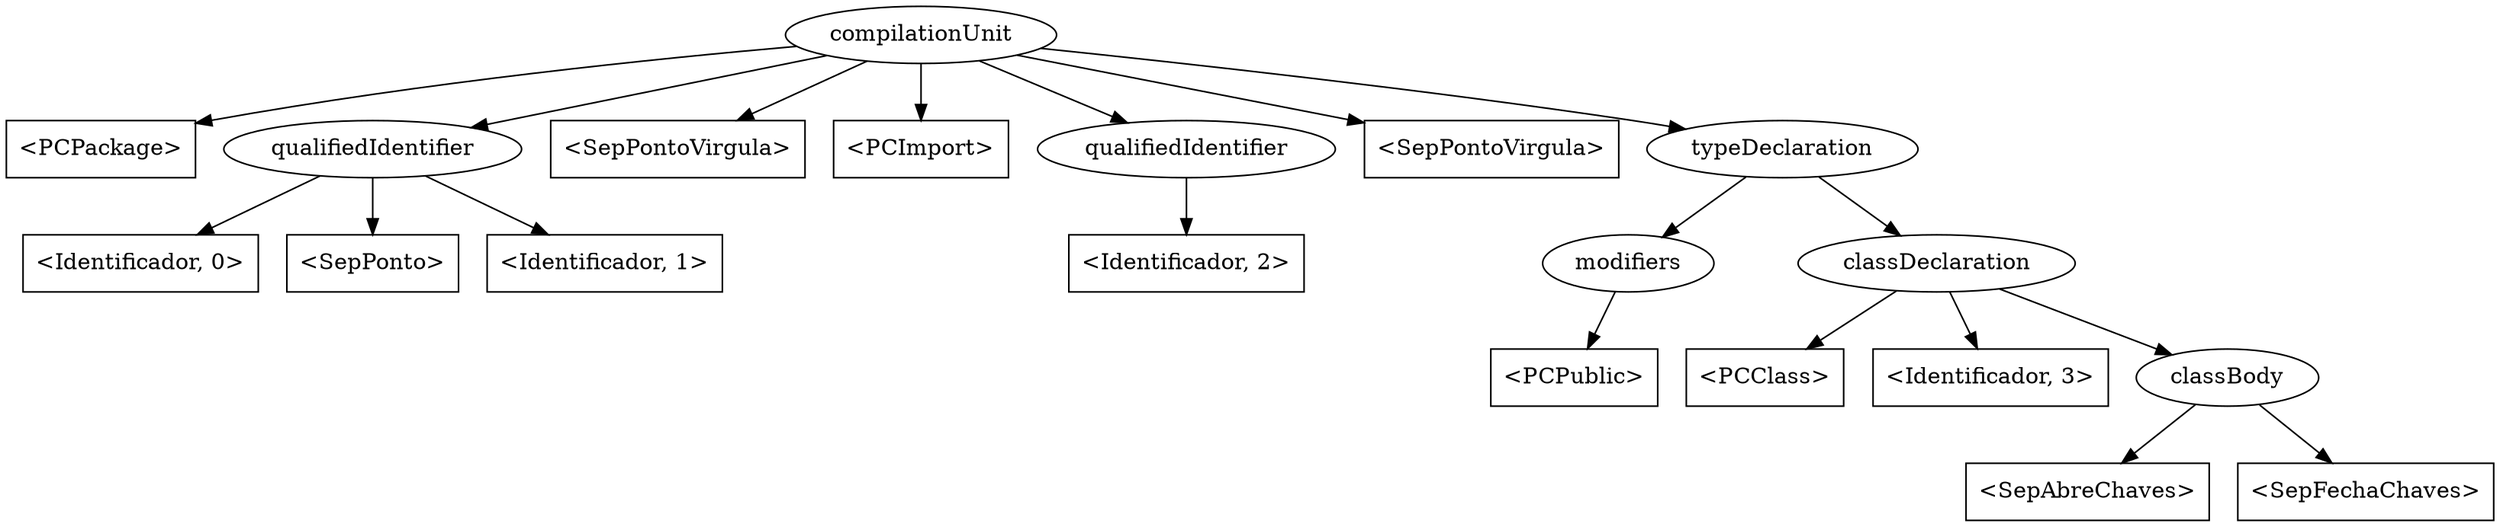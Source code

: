 digraph {

	0 [label="compilationUnit"]
	1 [label="<PCPackage>" shape=rectangle]
	2 [label="qualifiedIdentifier"]
	3 [label="<Identificador, 0>" shape=rectangle]
	4 [label="<SepPonto>" shape=rectangle]
	5 [label="<Identificador, 1>" shape=rectangle]
	6 [label="<SepPontoVirgula>" shape=rectangle]
	7 [label="<PCImport>" shape=rectangle]
	8 [label="qualifiedIdentifier"]
	9 [label="<Identificador, 2>" shape=rectangle]
	10 [label="<SepPontoVirgula>" shape=rectangle]
	11 [label="typeDeclaration"]
	12 [label="modifiers"]
	13 [label="<PCPublic>" shape=rectangle]
	14 [label="classDeclaration"]
	15 [label="<PCClass>" shape=rectangle]
	16 [label="<Identificador, 3>" shape=rectangle]
	17 [label="classBody"]
	18 [label="<SepAbreChaves>" shape=rectangle]
	19 [label="<SepFechaChaves>" shape=rectangle]

	0 -> 1
	0 -> 2
	2 -> 3
	2 -> 4
	2 -> 5
	0 -> 6
	0 -> 7
	0 -> 8
	8 -> 9
	0 -> 10
	0 -> 11
	11 -> 12
	12 -> 13
	11 -> 14
	14 -> 15
	14 -> 16
	14 -> 17
	17 -> 18
	17 -> 19

}